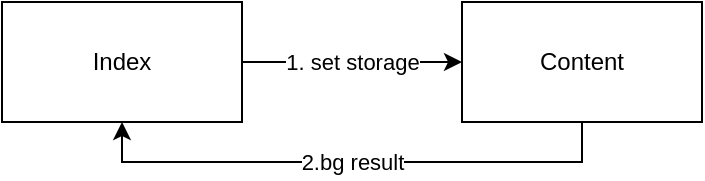 <mxfile version="12.7.0" type="github">
  <diagram id="V4vArCdoLRdWJe26B5oa" name="Page-1">
    <mxGraphModel dx="663" dy="433" grid="1" gridSize="10" guides="1" tooltips="1" connect="1" arrows="1" fold="1" page="1" pageScale="1" pageWidth="827" pageHeight="1169" math="0" shadow="0">
      <root>
        <mxCell id="0"/>
        <mxCell id="1" parent="0"/>
        <mxCell id="1-MEFXGFH794L-h2JqKA-1" value="1. set storage" style="edgeStyle=orthogonalEdgeStyle;rounded=0;orthogonalLoop=1;jettySize=auto;html=1;exitX=1;exitY=0.5;exitDx=0;exitDy=0;entryX=0;entryY=0.5;entryDx=0;entryDy=0;" edge="1" parent="1" source="1-MEFXGFH794L-h2JqKA-2" target="1-MEFXGFH794L-h2JqKA-4">
          <mxGeometry relative="1" as="geometry"/>
        </mxCell>
        <mxCell id="1-MEFXGFH794L-h2JqKA-2" value="Index" style="rounded=0;whiteSpace=wrap;html=1;" vertex="1" parent="1">
          <mxGeometry x="150" y="150" width="120" height="60" as="geometry"/>
        </mxCell>
        <mxCell id="1-MEFXGFH794L-h2JqKA-3" value="2.bg result" style="edgeStyle=orthogonalEdgeStyle;rounded=0;orthogonalLoop=1;jettySize=auto;html=1;exitX=0.5;exitY=1;exitDx=0;exitDy=0;entryX=0.5;entryY=1;entryDx=0;entryDy=0;" edge="1" parent="1" source="1-MEFXGFH794L-h2JqKA-4" target="1-MEFXGFH794L-h2JqKA-2">
          <mxGeometry relative="1" as="geometry"/>
        </mxCell>
        <mxCell id="1-MEFXGFH794L-h2JqKA-4" value="Content" style="rounded=0;whiteSpace=wrap;html=1;" vertex="1" parent="1">
          <mxGeometry x="380" y="150" width="120" height="60" as="geometry"/>
        </mxCell>
      </root>
    </mxGraphModel>
  </diagram>
</mxfile>
